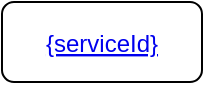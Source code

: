 <mxfile>
    <diagram id="IhTFAtpFUJQ5ni0PUapN" name="Page-1">
        <mxGraphModel dx="782" dy="491" grid="1" gridSize="10" guides="1" tooltips="1" connect="1" arrows="1" fold="1" page="1" pageScale="1" pageWidth="850" pageHeight="1100" math="0" shadow="0">
            <root>
                <mxCell id="0"/>
                <mxCell id="1" parent="0"/>
                <UserObject label="{serviceId}" link="/transport-service/byServiceId/{serviceId}" id="4">
                    <mxCell style="fontColor=#0000EE;fontStyle=4;rounded=1;overflow=hidden;spacing=10;" vertex="1" parent="1">
                        <mxGeometry x="50" y="110" width="100" height="40" as="geometry"/>
                    </mxCell>
                </UserObject>
            </root>
        </mxGraphModel>
    </diagram>
</mxfile>